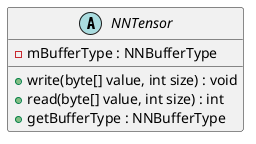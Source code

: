 @startuml
abstract class NNTensor {
    - {field} mBufferType : NNBufferType
    + {method} write(byte[] value, int size) : void
    + {method} read(byte[] value, int size) : int
    + {method} getBufferType : NNBufferType
}
@enduml
